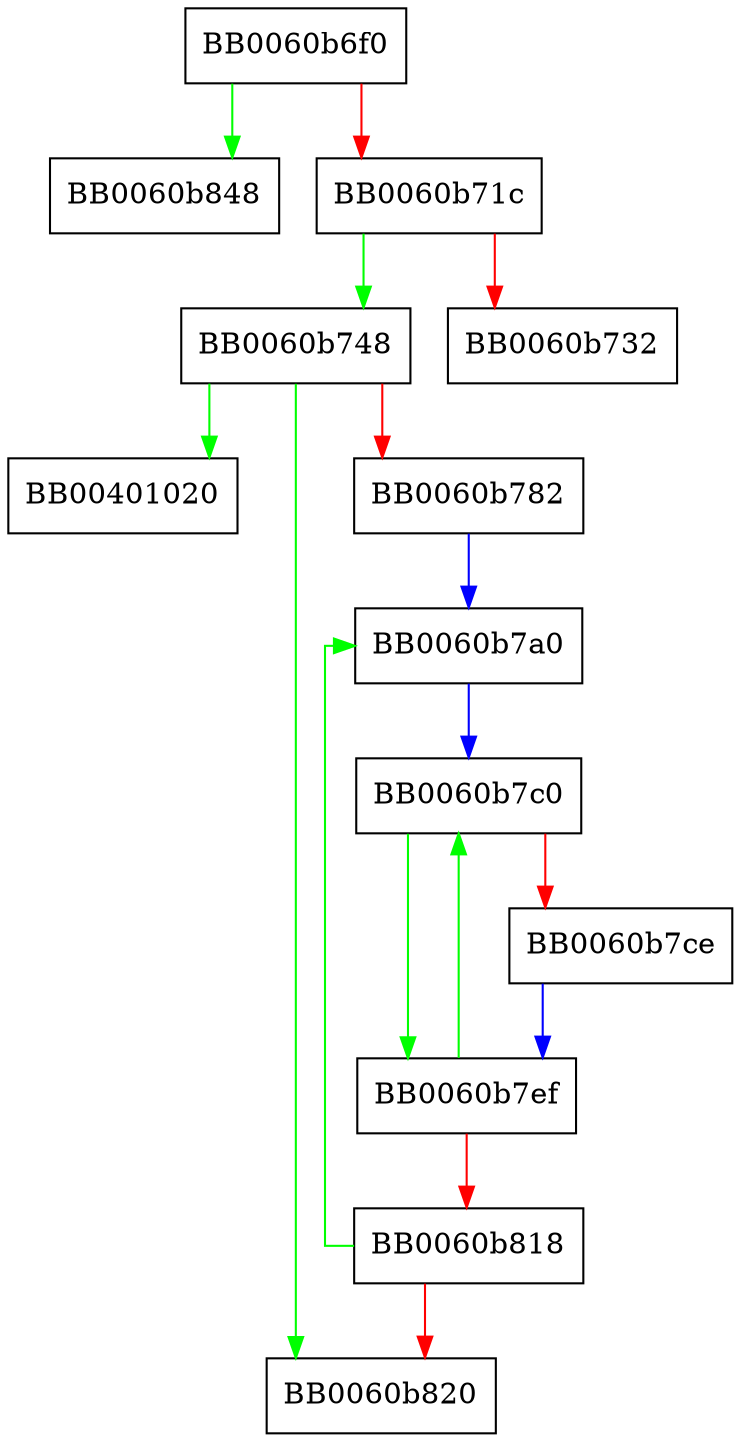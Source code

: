 digraph crypto_128_unwrap_raw {
  node [shape="box"];
  graph [splines=ortho];
  BB0060b6f0 -> BB0060b848 [color="green"];
  BB0060b6f0 -> BB0060b71c [color="red"];
  BB0060b71c -> BB0060b748 [color="green"];
  BB0060b71c -> BB0060b732 [color="red"];
  BB0060b748 -> BB00401020 [color="green"];
  BB0060b748 -> BB0060b820 [color="green"];
  BB0060b748 -> BB0060b782 [color="red"];
  BB0060b782 -> BB0060b7a0 [color="blue"];
  BB0060b7a0 -> BB0060b7c0 [color="blue"];
  BB0060b7c0 -> BB0060b7ef [color="green"];
  BB0060b7c0 -> BB0060b7ce [color="red"];
  BB0060b7ce -> BB0060b7ef [color="blue"];
  BB0060b7ef -> BB0060b7c0 [color="green"];
  BB0060b7ef -> BB0060b818 [color="red"];
  BB0060b818 -> BB0060b7a0 [color="green"];
  BB0060b818 -> BB0060b820 [color="red"];
}
